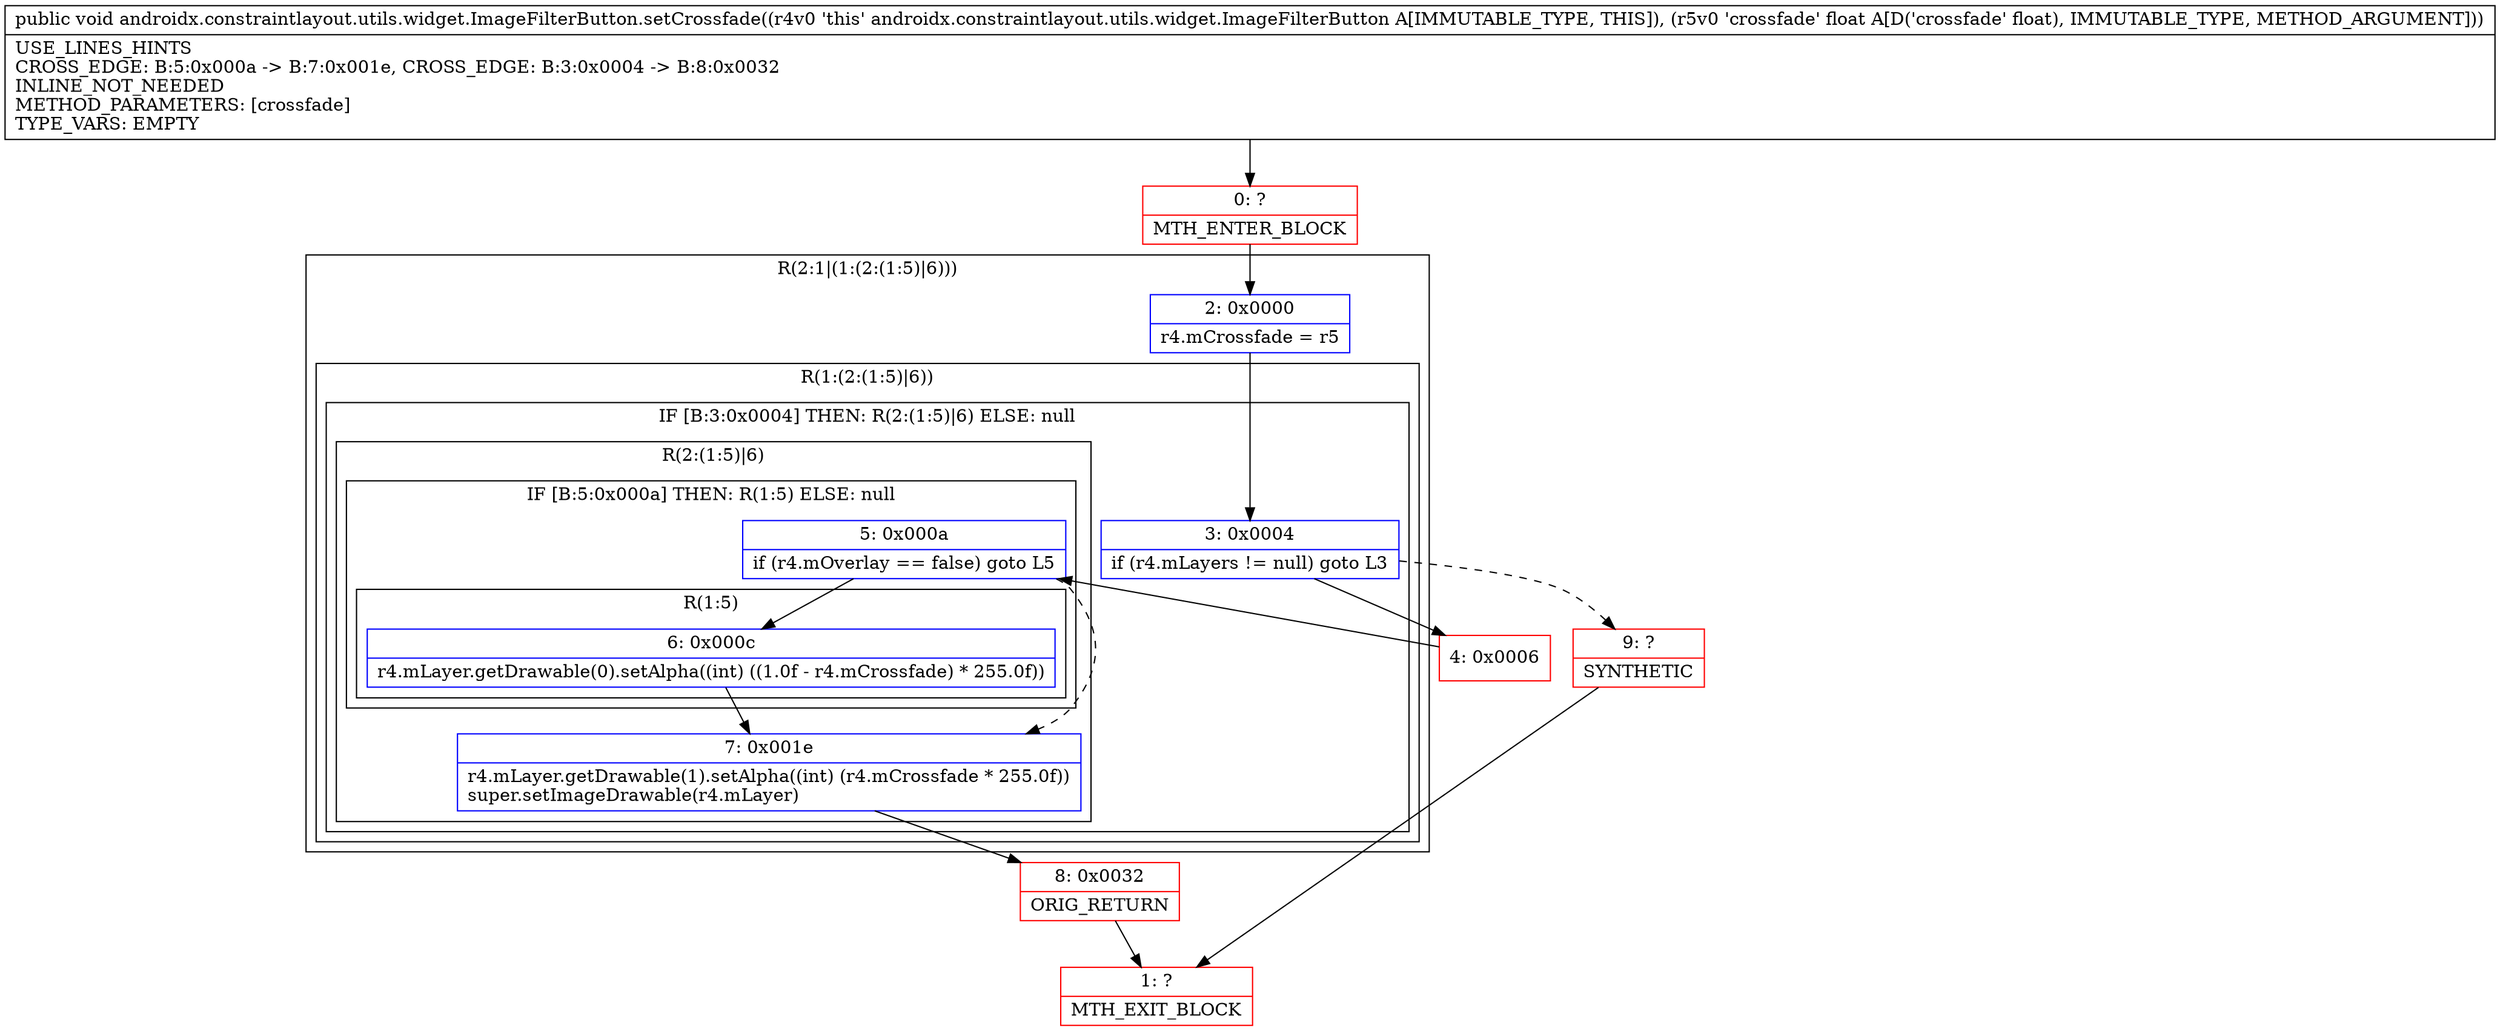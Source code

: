 digraph "CFG forandroidx.constraintlayout.utils.widget.ImageFilterButton.setCrossfade(F)V" {
subgraph cluster_Region_1659316776 {
label = "R(2:1|(1:(2:(1:5)|6)))";
node [shape=record,color=blue];
Node_2 [shape=record,label="{2\:\ 0x0000|r4.mCrossfade = r5\l}"];
subgraph cluster_Region_1664704740 {
label = "R(1:(2:(1:5)|6))";
node [shape=record,color=blue];
subgraph cluster_IfRegion_217650314 {
label = "IF [B:3:0x0004] THEN: R(2:(1:5)|6) ELSE: null";
node [shape=record,color=blue];
Node_3 [shape=record,label="{3\:\ 0x0004|if (r4.mLayers != null) goto L3\l}"];
subgraph cluster_Region_511459631 {
label = "R(2:(1:5)|6)";
node [shape=record,color=blue];
subgraph cluster_IfRegion_1167171234 {
label = "IF [B:5:0x000a] THEN: R(1:5) ELSE: null";
node [shape=record,color=blue];
Node_5 [shape=record,label="{5\:\ 0x000a|if (r4.mOverlay == false) goto L5\l}"];
subgraph cluster_Region_1837623476 {
label = "R(1:5)";
node [shape=record,color=blue];
Node_6 [shape=record,label="{6\:\ 0x000c|r4.mLayer.getDrawable(0).setAlpha((int) ((1.0f \- r4.mCrossfade) * 255.0f))\l}"];
}
}
Node_7 [shape=record,label="{7\:\ 0x001e|r4.mLayer.getDrawable(1).setAlpha((int) (r4.mCrossfade * 255.0f))\lsuper.setImageDrawable(r4.mLayer)\l}"];
}
}
}
}
Node_0 [shape=record,color=red,label="{0\:\ ?|MTH_ENTER_BLOCK\l}"];
Node_4 [shape=record,color=red,label="{4\:\ 0x0006}"];
Node_8 [shape=record,color=red,label="{8\:\ 0x0032|ORIG_RETURN\l}"];
Node_1 [shape=record,color=red,label="{1\:\ ?|MTH_EXIT_BLOCK\l}"];
Node_9 [shape=record,color=red,label="{9\:\ ?|SYNTHETIC\l}"];
MethodNode[shape=record,label="{public void androidx.constraintlayout.utils.widget.ImageFilterButton.setCrossfade((r4v0 'this' androidx.constraintlayout.utils.widget.ImageFilterButton A[IMMUTABLE_TYPE, THIS]), (r5v0 'crossfade' float A[D('crossfade' float), IMMUTABLE_TYPE, METHOD_ARGUMENT]))  | USE_LINES_HINTS\lCROSS_EDGE: B:5:0x000a \-\> B:7:0x001e, CROSS_EDGE: B:3:0x0004 \-\> B:8:0x0032\lINLINE_NOT_NEEDED\lMETHOD_PARAMETERS: [crossfade]\lTYPE_VARS: EMPTY\l}"];
MethodNode -> Node_0;Node_2 -> Node_3;
Node_3 -> Node_4;
Node_3 -> Node_9[style=dashed];
Node_5 -> Node_6;
Node_5 -> Node_7[style=dashed];
Node_6 -> Node_7;
Node_7 -> Node_8;
Node_0 -> Node_2;
Node_4 -> Node_5;
Node_8 -> Node_1;
Node_9 -> Node_1;
}

